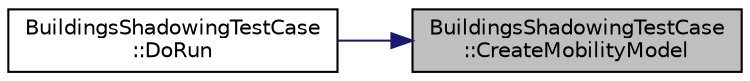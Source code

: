 digraph "BuildingsShadowingTestCase::CreateMobilityModel"
{
 // LATEX_PDF_SIZE
  edge [fontname="Helvetica",fontsize="10",labelfontname="Helvetica",labelfontsize="10"];
  node [fontname="Helvetica",fontsize="10",shape=record];
  rankdir="RL";
  Node1 [label="BuildingsShadowingTestCase\l::CreateMobilityModel",height=0.2,width=0.4,color="black", fillcolor="grey75", style="filled", fontcolor="black",tooltip=" "];
  Node1 -> Node2 [dir="back",color="midnightblue",fontsize="10",style="solid",fontname="Helvetica"];
  Node2 [label="BuildingsShadowingTestCase\l::DoRun",height=0.2,width=0.4,color="black", fillcolor="white", style="filled",URL="$class_buildings_shadowing_test_case.html#af15f6da1544ebf8348987f0829678932",tooltip="Implementation to actually run this TestCase."];
}
